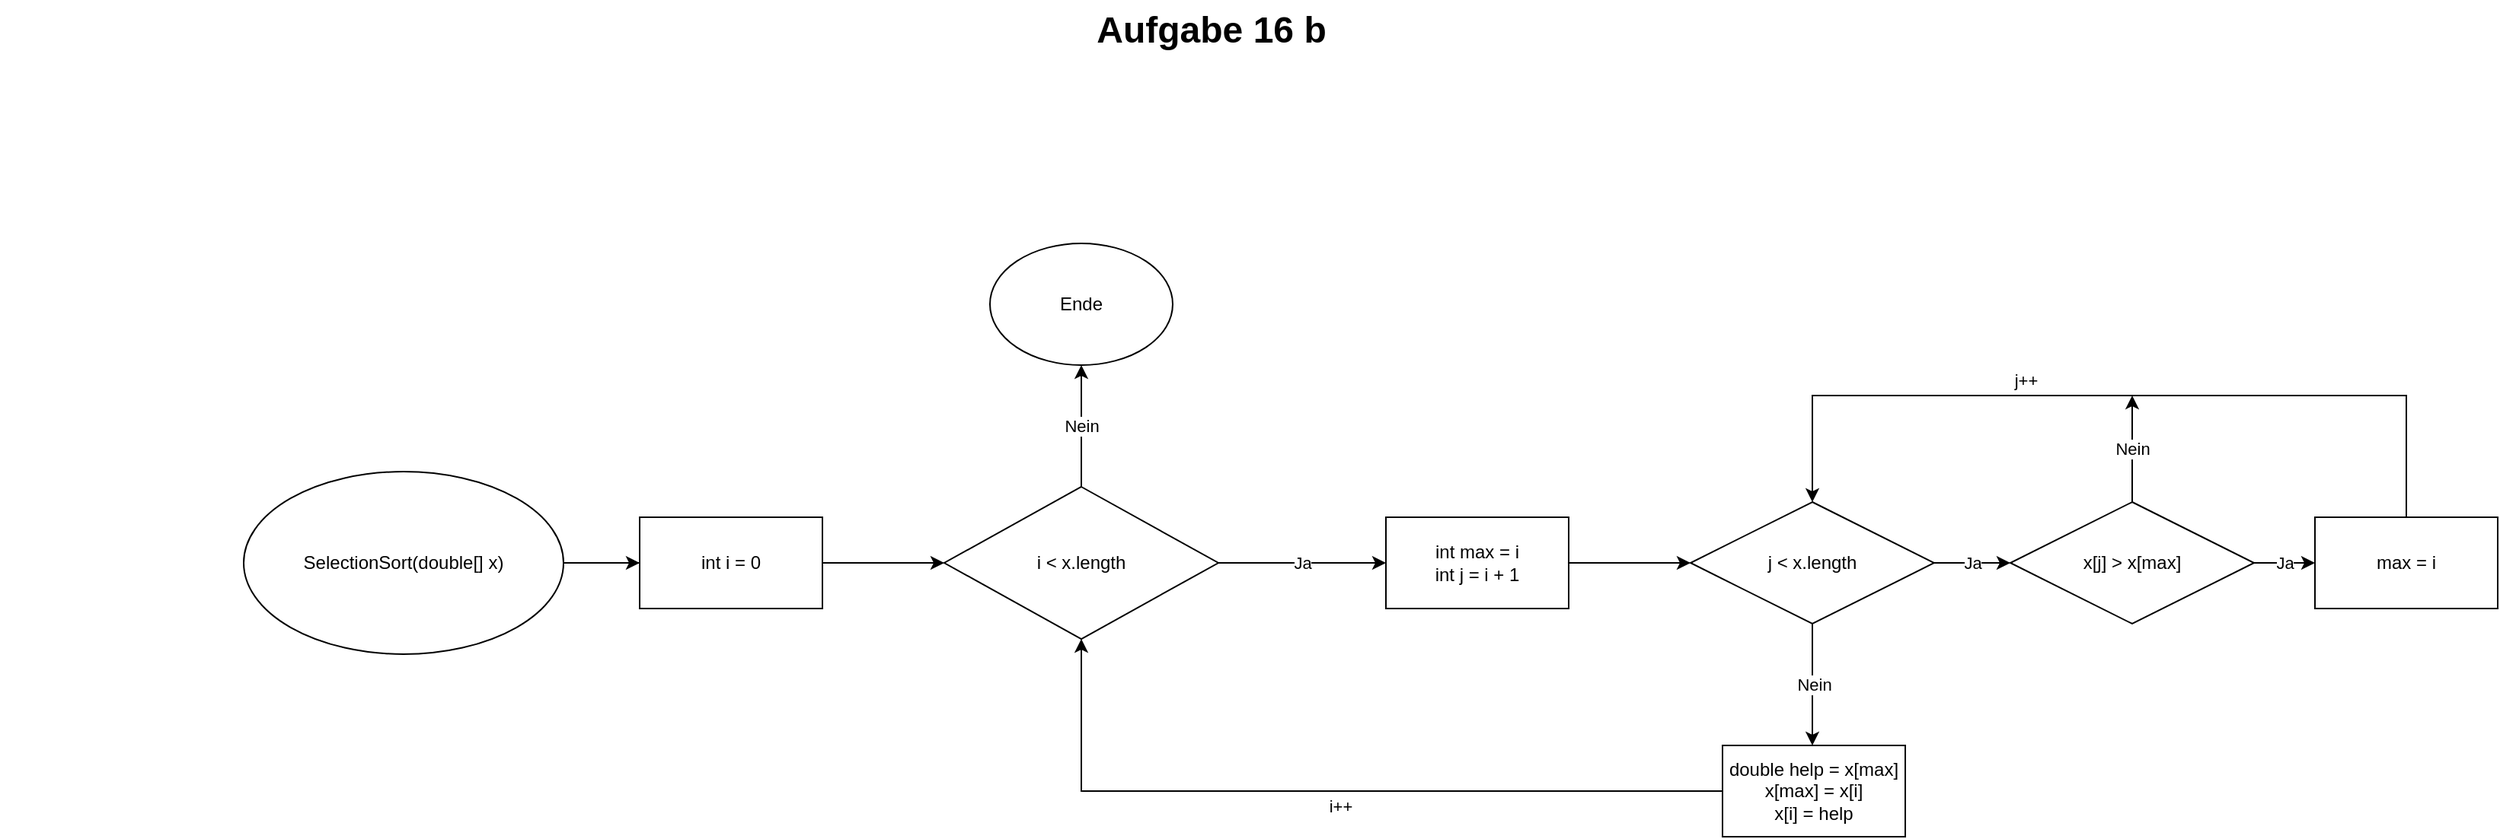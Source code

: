 <mxfile version="11.2.5" type="device" pages="1"><diagram name="Page-1" id="74b105a0-9070-1c63-61bc-23e55f88626e"><mxGraphModel dx="1730" dy="880" grid="1" gridSize="10" guides="1" tooltips="1" connect="1" arrows="1" fold="1" page="1" pageScale="1.5" pageWidth="1169" pageHeight="826" background="none" math="0" shadow="0"><root><mxCell id="0" style=";html=1;"/><mxCell id="1" style=";html=1;" parent="0"/><mxCell id="10b056a9c633e61c-30" value="&lt;div&gt;Aufgabe 16 b&lt;/div&gt;" style="text;strokeColor=none;fillColor=none;html=1;fontSize=24;fontStyle=1;verticalAlign=middle;align=center;" parent="1" vertex="1"><mxGeometry x="80" y="40" width="1590" height="40" as="geometry"/></mxCell><mxCell id="gehCQfzClRJ5AXle5K1q-15" value="&lt;div&gt;Ja&lt;/div&gt;" style="edgeStyle=orthogonalEdgeStyle;rounded=0;orthogonalLoop=1;jettySize=auto;html=1;entryX=0;entryY=0.5;entryDx=0;entryDy=0;" edge="1" parent="1" source="gehCQfzClRJ5AXle5K1q-4" target="gehCQfzClRJ5AXle5K1q-16"><mxGeometry relative="1" as="geometry"><mxPoint x="790" y="540" as="targetPoint"/><Array as="points"/></mxGeometry></mxCell><mxCell id="gehCQfzClRJ5AXle5K1q-48" value="&lt;div&gt;Nein&lt;/div&gt;" style="edgeStyle=orthogonalEdgeStyle;rounded=0;orthogonalLoop=1;jettySize=auto;html=1;" edge="1" parent="1" source="gehCQfzClRJ5AXle5K1q-4"><mxGeometry relative="1" as="geometry"><mxPoint x="790" y="280" as="targetPoint"/></mxGeometry></mxCell><mxCell id="gehCQfzClRJ5AXle5K1q-4" value="&lt;div&gt;i &amp;lt; x.length&lt;/div&gt;" style="rhombus;whiteSpace=wrap;html=1;" vertex="1" parent="1"><mxGeometry x="700" y="360" width="180" height="100" as="geometry"/></mxCell><mxCell id="gehCQfzClRJ5AXle5K1q-10" value="" style="edgeStyle=orthogonalEdgeStyle;rounded=0;orthogonalLoop=1;jettySize=auto;html=1;" edge="1" parent="1"><mxGeometry relative="1" as="geometry"><mxPoint x="420" y="410" as="sourcePoint"/><mxPoint x="530" y="410" as="targetPoint"/></mxGeometry></mxCell><mxCell id="gehCQfzClRJ5AXle5K1q-11" value="" style="edgeStyle=orthogonalEdgeStyle;rounded=0;orthogonalLoop=1;jettySize=auto;html=1;" edge="1" parent="1" source="gehCQfzClRJ5AXle5K1q-5" target="gehCQfzClRJ5AXle5K1q-6"><mxGeometry relative="1" as="geometry"/></mxCell><mxCell id="gehCQfzClRJ5AXle5K1q-5" value="&lt;div&gt;SelectionSort(double[] x)&lt;/div&gt;" style="ellipse;whiteSpace=wrap;html=1;" vertex="1" parent="1"><mxGeometry x="240" y="350" width="210" height="120" as="geometry"/></mxCell><mxCell id="gehCQfzClRJ5AXle5K1q-13" value="" style="edgeStyle=orthogonalEdgeStyle;rounded=0;orthogonalLoop=1;jettySize=auto;html=1;" edge="1" parent="1" source="gehCQfzClRJ5AXle5K1q-6"><mxGeometry relative="1" as="geometry"><mxPoint x="700" y="410" as="targetPoint"/></mxGeometry></mxCell><mxCell id="gehCQfzClRJ5AXle5K1q-6" value="int i = 0" style="rounded=0;whiteSpace=wrap;html=1;" vertex="1" parent="1"><mxGeometry x="500" y="380" width="120" height="60" as="geometry"/></mxCell><mxCell id="gehCQfzClRJ5AXle5K1q-18" value="" style="edgeStyle=orthogonalEdgeStyle;rounded=0;orthogonalLoop=1;jettySize=auto;html=1;" edge="1" parent="1" source="gehCQfzClRJ5AXle5K1q-16"><mxGeometry relative="1" as="geometry"><mxPoint x="1190" y="410" as="targetPoint"/></mxGeometry></mxCell><mxCell id="gehCQfzClRJ5AXle5K1q-16" value="&lt;div&gt;int max = i&lt;/div&gt;&lt;div&gt;int j = i + 1&lt;br&gt;&lt;/div&gt;" style="rounded=0;whiteSpace=wrap;html=1;" vertex="1" parent="1"><mxGeometry x="990" y="380" width="120" height="60" as="geometry"/></mxCell><mxCell id="gehCQfzClRJ5AXle5K1q-23" value="&lt;div&gt;Ja&lt;/div&gt;" style="edgeStyle=orthogonalEdgeStyle;rounded=0;orthogonalLoop=1;jettySize=auto;html=1;" edge="1" parent="1" source="gehCQfzClRJ5AXle5K1q-19" target="gehCQfzClRJ5AXle5K1q-22"><mxGeometry relative="1" as="geometry"/></mxCell><mxCell id="gehCQfzClRJ5AXle5K1q-36" value="Nein" style="edgeStyle=orthogonalEdgeStyle;rounded=0;orthogonalLoop=1;jettySize=auto;html=1;" edge="1" parent="1" source="gehCQfzClRJ5AXle5K1q-19"><mxGeometry relative="1" as="geometry"><mxPoint x="1270" y="530" as="targetPoint"/></mxGeometry></mxCell><mxCell id="gehCQfzClRJ5AXle5K1q-19" value="j &amp;lt; x.length" style="rhombus;whiteSpace=wrap;html=1;" vertex="1" parent="1"><mxGeometry x="1190" y="370" width="160" height="80" as="geometry"/></mxCell><mxCell id="gehCQfzClRJ5AXle5K1q-29" value="Ja" style="edgeStyle=orthogonalEdgeStyle;rounded=0;orthogonalLoop=1;jettySize=auto;html=1;" edge="1" parent="1" source="gehCQfzClRJ5AXle5K1q-22" target="gehCQfzClRJ5AXle5K1q-27"><mxGeometry relative="1" as="geometry"/></mxCell><mxCell id="gehCQfzClRJ5AXle5K1q-42" value="Nein" style="edgeStyle=orthogonalEdgeStyle;rounded=0;orthogonalLoop=1;jettySize=auto;html=1;" edge="1" parent="1" source="gehCQfzClRJ5AXle5K1q-22"><mxGeometry relative="1" as="geometry"><mxPoint x="1480" y="300" as="targetPoint"/></mxGeometry></mxCell><mxCell id="gehCQfzClRJ5AXle5K1q-22" value="x[j] &amp;gt; x[max]" style="rhombus;whiteSpace=wrap;html=1;" vertex="1" parent="1"><mxGeometry x="1400" y="370" width="160" height="80" as="geometry"/></mxCell><mxCell id="gehCQfzClRJ5AXle5K1q-34" value="j++" style="edgeStyle=orthogonalEdgeStyle;rounded=0;orthogonalLoop=1;jettySize=auto;html=1;entryX=0.5;entryY=0;entryDx=0;entryDy=0;" edge="1" parent="1" source="gehCQfzClRJ5AXle5K1q-27" target="gehCQfzClRJ5AXle5K1q-19"><mxGeometry x="0.222" y="-10" relative="1" as="geometry"><mxPoint x="1660" y="300" as="targetPoint"/><Array as="points"><mxPoint x="1660" y="300"/><mxPoint x="1270" y="300"/></Array><mxPoint as="offset"/></mxGeometry></mxCell><mxCell id="gehCQfzClRJ5AXle5K1q-27" value="max = i" style="rounded=0;whiteSpace=wrap;html=1;" vertex="1" parent="1"><mxGeometry x="1600" y="380" width="120" height="60" as="geometry"/></mxCell><mxCell id="gehCQfzClRJ5AXle5K1q-44" value="i++" style="edgeStyle=orthogonalEdgeStyle;rounded=0;orthogonalLoop=1;jettySize=auto;html=1;entryX=0.5;entryY=1;entryDx=0;entryDy=0;" edge="1" parent="1" source="gehCQfzClRJ5AXle5K1q-37" target="gehCQfzClRJ5AXle5K1q-4"><mxGeometry x="-0.036" y="10" relative="1" as="geometry"><mxPoint x="1131" y="560" as="targetPoint"/><mxPoint as="offset"/></mxGeometry></mxCell><mxCell id="gehCQfzClRJ5AXle5K1q-37" value="&lt;div&gt;double help = x[max]&lt;/div&gt;&lt;div&gt;x[max] = x[i]&lt;/div&gt;&lt;div&gt;x[i] = help&lt;br&gt;&lt;/div&gt;" style="rounded=0;whiteSpace=wrap;html=1;" vertex="1" parent="1"><mxGeometry x="1211" y="530" width="120" height="60" as="geometry"/></mxCell><mxCell id="gehCQfzClRJ5AXle5K1q-49" value="Ende" style="ellipse;whiteSpace=wrap;html=1;" vertex="1" parent="1"><mxGeometry x="730" y="200" width="120" height="80" as="geometry"/></mxCell></root></mxGraphModel></diagram></mxfile>